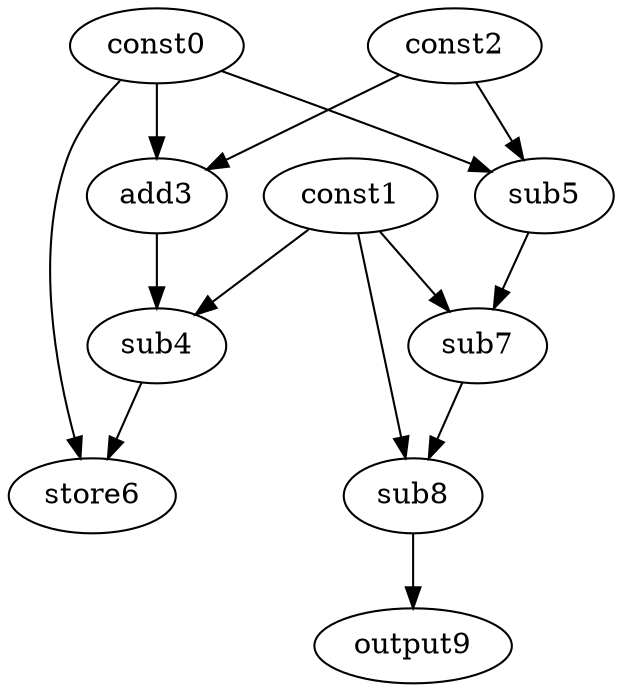 digraph G { 
const0[opcode=const]; 
const1[opcode=const]; 
const2[opcode=const]; 
add3[opcode=add]; 
sub4[opcode=sub]; 
sub5[opcode=sub]; 
store6[opcode=store]; 
sub7[opcode=sub]; 
sub8[opcode=sub]; 
output9[opcode=output]; 
const0->add3[operand=0];
const2->add3[operand=1];
const0->sub5[operand=0];
const2->sub5[operand=1];
const1->sub4[operand=0];
add3->sub4[operand=1];
const1->sub7[operand=0];
sub5->sub7[operand=1];
const0->store6[operand=0];
sub4->store6[operand=1];
const1->sub8[operand=0];
sub7->sub8[operand=1];
sub8->output9[operand=0];
}
